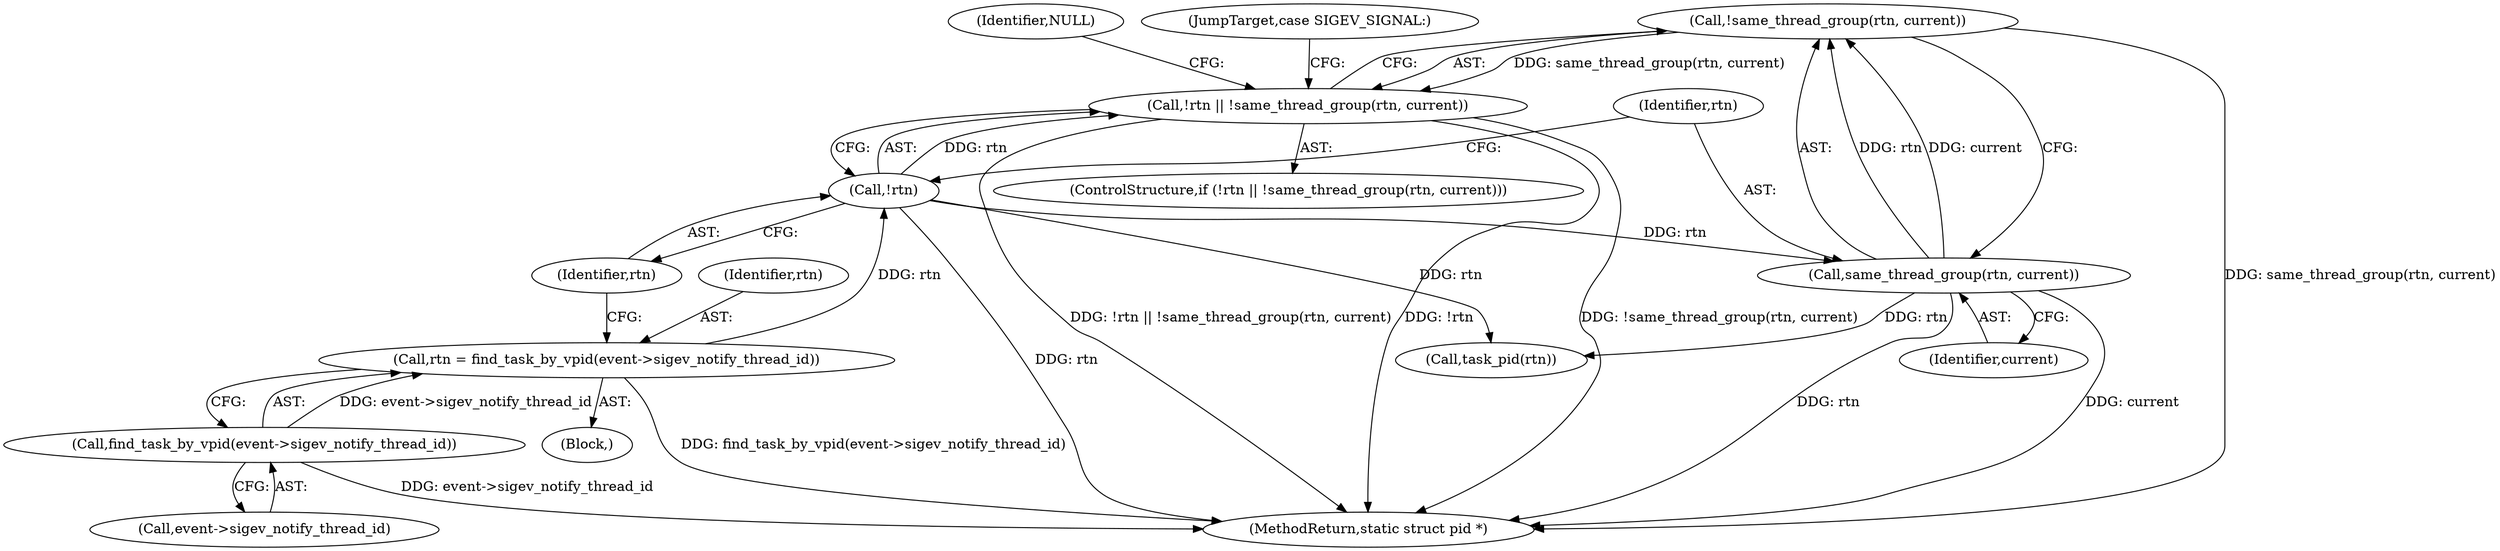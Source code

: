 digraph "0_linux_cef31d9af908243421258f1df35a4a644604efbe_1@API" {
"1000127" [label="(Call,!same_thread_group(rtn, current))"];
"1000128" [label="(Call,same_thread_group(rtn, current))"];
"1000125" [label="(Call,!rtn)"];
"1000117" [label="(Call,rtn = find_task_by_vpid(event->sigev_notify_thread_id))"];
"1000119" [label="(Call,find_task_by_vpid(event->sigev_notify_thread_id))"];
"1000124" [label="(Call,!rtn || !same_thread_group(rtn, current))"];
"1000126" [label="(Identifier,rtn)"];
"1000117" [label="(Call,rtn = find_task_by_vpid(event->sigev_notify_thread_id))"];
"1000127" [label="(Call,!same_thread_group(rtn, current))"];
"1000118" [label="(Identifier,rtn)"];
"1000130" [label="(Identifier,current)"];
"1000129" [label="(Identifier,rtn)"];
"1000120" [label="(Call,event->sigev_notify_thread_id)"];
"1000125" [label="(Call,!rtn)"];
"1000119" [label="(Call,find_task_by_vpid(event->sigev_notify_thread_id))"];
"1000156" [label="(MethodReturn,static struct pid *)"];
"1000124" [label="(Call,!rtn || !same_thread_group(rtn, current))"];
"1000128" [label="(Call,same_thread_group(rtn, current))"];
"1000123" [label="(ControlStructure,if (!rtn || !same_thread_group(rtn, current)))"];
"1000132" [label="(Identifier,NULL)"];
"1000133" [label="(JumpTarget,case SIGEV_SIGNAL:)"];
"1000151" [label="(Call,task_pid(rtn))"];
"1000115" [label="(Block,)"];
"1000127" -> "1000124"  [label="AST: "];
"1000127" -> "1000128"  [label="CFG: "];
"1000128" -> "1000127"  [label="AST: "];
"1000124" -> "1000127"  [label="CFG: "];
"1000127" -> "1000156"  [label="DDG: same_thread_group(rtn, current)"];
"1000127" -> "1000124"  [label="DDG: same_thread_group(rtn, current)"];
"1000128" -> "1000127"  [label="DDG: rtn"];
"1000128" -> "1000127"  [label="DDG: current"];
"1000128" -> "1000130"  [label="CFG: "];
"1000129" -> "1000128"  [label="AST: "];
"1000130" -> "1000128"  [label="AST: "];
"1000128" -> "1000156"  [label="DDG: current"];
"1000128" -> "1000156"  [label="DDG: rtn"];
"1000125" -> "1000128"  [label="DDG: rtn"];
"1000128" -> "1000151"  [label="DDG: rtn"];
"1000125" -> "1000124"  [label="AST: "];
"1000125" -> "1000126"  [label="CFG: "];
"1000126" -> "1000125"  [label="AST: "];
"1000129" -> "1000125"  [label="CFG: "];
"1000124" -> "1000125"  [label="CFG: "];
"1000125" -> "1000156"  [label="DDG: rtn"];
"1000125" -> "1000124"  [label="DDG: rtn"];
"1000117" -> "1000125"  [label="DDG: rtn"];
"1000125" -> "1000151"  [label="DDG: rtn"];
"1000117" -> "1000115"  [label="AST: "];
"1000117" -> "1000119"  [label="CFG: "];
"1000118" -> "1000117"  [label="AST: "];
"1000119" -> "1000117"  [label="AST: "];
"1000126" -> "1000117"  [label="CFG: "];
"1000117" -> "1000156"  [label="DDG: find_task_by_vpid(event->sigev_notify_thread_id)"];
"1000119" -> "1000117"  [label="DDG: event->sigev_notify_thread_id"];
"1000119" -> "1000120"  [label="CFG: "];
"1000120" -> "1000119"  [label="AST: "];
"1000119" -> "1000156"  [label="DDG: event->sigev_notify_thread_id"];
"1000124" -> "1000123"  [label="AST: "];
"1000132" -> "1000124"  [label="CFG: "];
"1000133" -> "1000124"  [label="CFG: "];
"1000124" -> "1000156"  [label="DDG: !rtn"];
"1000124" -> "1000156"  [label="DDG: !same_thread_group(rtn, current)"];
"1000124" -> "1000156"  [label="DDG: !rtn || !same_thread_group(rtn, current)"];
}
